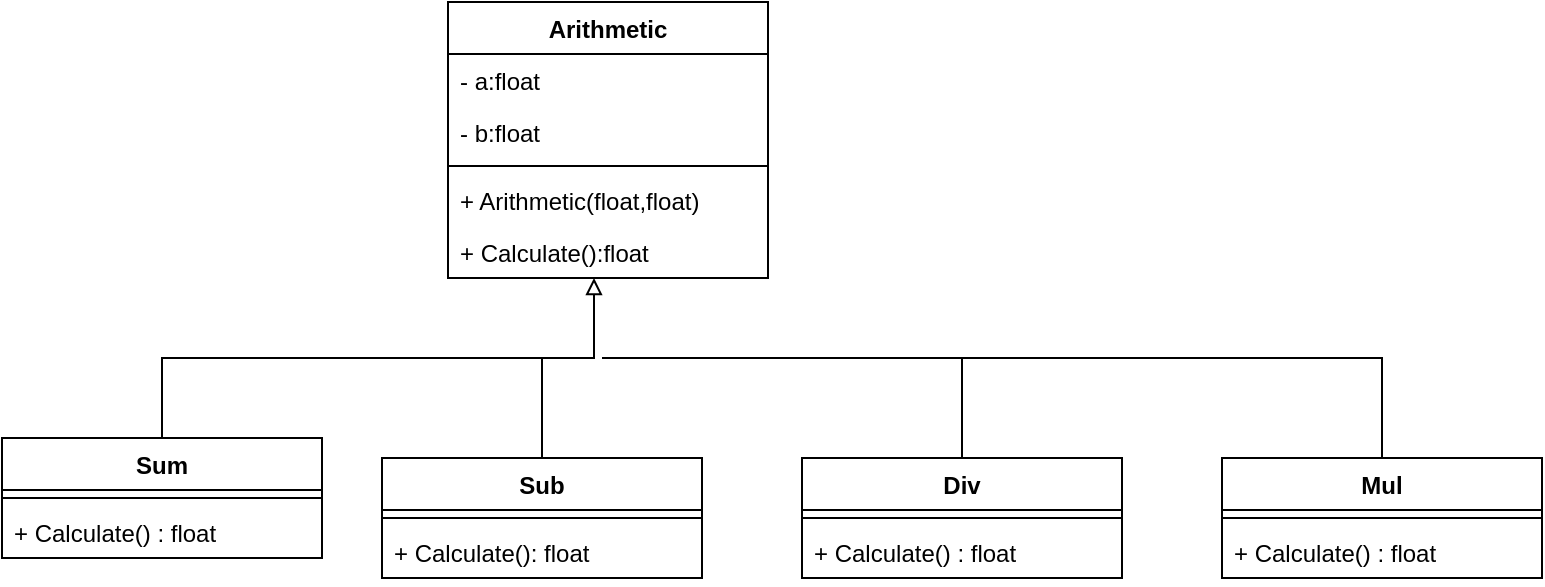 <mxfile version="13.4.5" type="device"><diagram id="Ndwer3dGqamzjR9udRLl" name="Page-1"><mxGraphModel dx="1024" dy="592" grid="1" gridSize="10" guides="1" tooltips="1" connect="1" arrows="1" fold="1" page="1" pageScale="1" pageWidth="850" pageHeight="1100" math="0" shadow="0"><root><mxCell id="0"/><mxCell id="1" parent="0"/><mxCell id="91NK0xzH_NqW25ouUP04-1" value="Arithmetic" style="swimlane;fontStyle=1;align=center;verticalAlign=top;childLayout=stackLayout;horizontal=1;startSize=26;horizontalStack=0;resizeParent=1;resizeParentMax=0;resizeLast=0;collapsible=1;marginBottom=0;" parent="1" vertex="1"><mxGeometry x="273" y="42" width="160" height="138" as="geometry"/></mxCell><mxCell id="ORdXRm0fxyMOv8-gw0vT-1" value="- a:float" style="text;strokeColor=none;fillColor=none;align=left;verticalAlign=top;spacingLeft=4;spacingRight=4;overflow=hidden;rotatable=0;points=[[0,0.5],[1,0.5]];portConstraint=eastwest;" parent="91NK0xzH_NqW25ouUP04-1" vertex="1"><mxGeometry y="26" width="160" height="26" as="geometry"/></mxCell><mxCell id="ORdXRm0fxyMOv8-gw0vT-2" value="- b:float" style="text;strokeColor=none;fillColor=none;align=left;verticalAlign=top;spacingLeft=4;spacingRight=4;overflow=hidden;rotatable=0;points=[[0,0.5],[1,0.5]];portConstraint=eastwest;" parent="91NK0xzH_NqW25ouUP04-1" vertex="1"><mxGeometry y="52" width="160" height="26" as="geometry"/></mxCell><mxCell id="91NK0xzH_NqW25ouUP04-3" value="" style="line;strokeWidth=1;fillColor=none;align=left;verticalAlign=middle;spacingTop=-1;spacingLeft=3;spacingRight=3;rotatable=0;labelPosition=right;points=[];portConstraint=eastwest;" parent="91NK0xzH_NqW25ouUP04-1" vertex="1"><mxGeometry y="78" width="160" height="8" as="geometry"/></mxCell><mxCell id="91NK0xzH_NqW25ouUP04-4" value="+ Arithmetic(float,float)" style="text;strokeColor=none;fillColor=none;align=left;verticalAlign=top;spacingLeft=4;spacingRight=4;overflow=hidden;rotatable=0;points=[[0,0.5],[1,0.5]];portConstraint=eastwest;" parent="91NK0xzH_NqW25ouUP04-1" vertex="1"><mxGeometry y="86" width="160" height="26" as="geometry"/></mxCell><mxCell id="DvNKKDU-ZXHkWfeiSJ8N-1" value="+ Calculate():float" style="text;strokeColor=none;fillColor=none;align=left;verticalAlign=top;spacingLeft=4;spacingRight=4;overflow=hidden;rotatable=0;points=[[0,0.5],[1,0.5]];portConstraint=eastwest;" parent="91NK0xzH_NqW25ouUP04-1" vertex="1"><mxGeometry y="112" width="160" height="26" as="geometry"/></mxCell><mxCell id="91NK0xzH_NqW25ouUP04-25" style="edgeStyle=orthogonalEdgeStyle;rounded=0;orthogonalLoop=1;jettySize=auto;html=1;exitX=0.5;exitY=0;exitDx=0;exitDy=0;endArrow=block;endFill=0;" parent="1" source="91NK0xzH_NqW25ouUP04-7" edge="1"><mxGeometry relative="1" as="geometry"><Array as="points"><mxPoint x="130" y="220"/><mxPoint x="346" y="220"/></Array><mxPoint x="346" y="180" as="targetPoint"/></mxGeometry></mxCell><mxCell id="91NK0xzH_NqW25ouUP04-26" style="edgeStyle=orthogonalEdgeStyle;rounded=0;orthogonalLoop=1;jettySize=auto;html=1;exitX=0.5;exitY=0;exitDx=0;exitDy=0;endArrow=none;endFill=0;" parent="1" source="91NK0xzH_NqW25ouUP04-19" edge="1"><mxGeometry relative="1" as="geometry"><mxPoint x="320" y="220.01" as="targetPoint"/></mxGeometry></mxCell><mxCell id="91NK0xzH_NqW25ouUP04-27" style="edgeStyle=orthogonalEdgeStyle;rounded=0;orthogonalLoop=1;jettySize=auto;html=1;exitX=0.5;exitY=0;exitDx=0;exitDy=0;endArrow=none;endFill=0;" parent="1" source="91NK0xzH_NqW25ouUP04-13" edge="1"><mxGeometry relative="1" as="geometry"><mxPoint x="350" y="220.01" as="targetPoint"/><Array as="points"><mxPoint x="530" y="220.01"/></Array></mxGeometry></mxCell><mxCell id="91NK0xzH_NqW25ouUP04-28" style="edgeStyle=orthogonalEdgeStyle;rounded=0;orthogonalLoop=1;jettySize=auto;html=1;exitX=0.5;exitY=0;exitDx=0;exitDy=0;endArrow=none;endFill=0;" parent="1" source="91NK0xzH_NqW25ouUP04-22" edge="1"><mxGeometry relative="1" as="geometry"><mxPoint x="350" y="220.01" as="targetPoint"/><Array as="points"><mxPoint x="740" y="220.01"/></Array></mxGeometry></mxCell><mxCell id="91NK0xzH_NqW25ouUP04-7" value="Sum" style="swimlane;fontStyle=1;align=center;verticalAlign=top;childLayout=stackLayout;horizontal=1;startSize=26;horizontalStack=0;resizeParent=1;resizeParentMax=0;resizeLast=0;collapsible=1;marginBottom=0;" parent="1" vertex="1"><mxGeometry x="50" y="260.01" width="160" height="60" as="geometry"/></mxCell><mxCell id="91NK0xzH_NqW25ouUP04-11" value="" style="line;strokeWidth=1;fillColor=none;align=left;verticalAlign=middle;spacingTop=-1;spacingLeft=3;spacingRight=3;rotatable=0;labelPosition=right;points=[];portConstraint=eastwest;" parent="91NK0xzH_NqW25ouUP04-7" vertex="1"><mxGeometry y="26" width="160" height="8" as="geometry"/></mxCell><mxCell id="91NK0xzH_NqW25ouUP04-12" value="+ Calculate() : float" style="text;strokeColor=none;fillColor=none;align=left;verticalAlign=top;spacingLeft=4;spacingRight=4;overflow=hidden;rotatable=0;points=[[0,0.5],[1,0.5]];portConstraint=eastwest;" parent="91NK0xzH_NqW25ouUP04-7" vertex="1"><mxGeometry y="34" width="160" height="26" as="geometry"/></mxCell><mxCell id="91NK0xzH_NqW25ouUP04-19" value="Sub" style="swimlane;fontStyle=1;align=center;verticalAlign=top;childLayout=stackLayout;horizontal=1;startSize=26;horizontalStack=0;resizeParent=1;resizeParentMax=0;resizeLast=0;collapsible=1;marginBottom=0;" parent="1" vertex="1"><mxGeometry x="240" y="270.01" width="160" height="60" as="geometry"/></mxCell><mxCell id="91NK0xzH_NqW25ouUP04-20" value="" style="line;strokeWidth=1;fillColor=none;align=left;verticalAlign=middle;spacingTop=-1;spacingLeft=3;spacingRight=3;rotatable=0;labelPosition=right;points=[];portConstraint=eastwest;" parent="91NK0xzH_NqW25ouUP04-19" vertex="1"><mxGeometry y="26" width="160" height="8" as="geometry"/></mxCell><mxCell id="91NK0xzH_NqW25ouUP04-21" value="+ Calculate(): float" style="text;strokeColor=none;fillColor=none;align=left;verticalAlign=top;spacingLeft=4;spacingRight=4;overflow=hidden;rotatable=0;points=[[0,0.5],[1,0.5]];portConstraint=eastwest;" parent="91NK0xzH_NqW25ouUP04-19" vertex="1"><mxGeometry y="34" width="160" height="26" as="geometry"/></mxCell><mxCell id="91NK0xzH_NqW25ouUP04-13" value="Div" style="swimlane;fontStyle=1;align=center;verticalAlign=top;childLayout=stackLayout;horizontal=1;startSize=26;horizontalStack=0;resizeParent=1;resizeParentMax=0;resizeLast=0;collapsible=1;marginBottom=0;" parent="1" vertex="1"><mxGeometry x="450" y="270.01" width="160" height="60" as="geometry"/></mxCell><mxCell id="91NK0xzH_NqW25ouUP04-17" value="" style="line;strokeWidth=1;fillColor=none;align=left;verticalAlign=middle;spacingTop=-1;spacingLeft=3;spacingRight=3;rotatable=0;labelPosition=right;points=[];portConstraint=eastwest;" parent="91NK0xzH_NqW25ouUP04-13" vertex="1"><mxGeometry y="26" width="160" height="8" as="geometry"/></mxCell><mxCell id="91NK0xzH_NqW25ouUP04-18" value="+ Calculate() : float" style="text;strokeColor=none;fillColor=none;align=left;verticalAlign=top;spacingLeft=4;spacingRight=4;overflow=hidden;rotatable=0;points=[[0,0.5],[1,0.5]];portConstraint=eastwest;" parent="91NK0xzH_NqW25ouUP04-13" vertex="1"><mxGeometry y="34" width="160" height="26" as="geometry"/></mxCell><mxCell id="91NK0xzH_NqW25ouUP04-22" value="Mul" style="swimlane;fontStyle=1;align=center;verticalAlign=top;childLayout=stackLayout;horizontal=1;startSize=26;horizontalStack=0;resizeParent=1;resizeParentMax=0;resizeLast=0;collapsible=1;marginBottom=0;" parent="1" vertex="1"><mxGeometry x="660" y="270.01" width="160" height="60" as="geometry"/></mxCell><mxCell id="91NK0xzH_NqW25ouUP04-23" value="" style="line;strokeWidth=1;fillColor=none;align=left;verticalAlign=middle;spacingTop=-1;spacingLeft=3;spacingRight=3;rotatable=0;labelPosition=right;points=[];portConstraint=eastwest;" parent="91NK0xzH_NqW25ouUP04-22" vertex="1"><mxGeometry y="26" width="160" height="8" as="geometry"/></mxCell><mxCell id="91NK0xzH_NqW25ouUP04-24" value="+ Calculate() : float" style="text;strokeColor=none;fillColor=none;align=left;verticalAlign=top;spacingLeft=4;spacingRight=4;overflow=hidden;rotatable=0;points=[[0,0.5],[1,0.5]];portConstraint=eastwest;" parent="91NK0xzH_NqW25ouUP04-22" vertex="1"><mxGeometry y="34" width="160" height="26" as="geometry"/></mxCell></root></mxGraphModel></diagram></mxfile>
